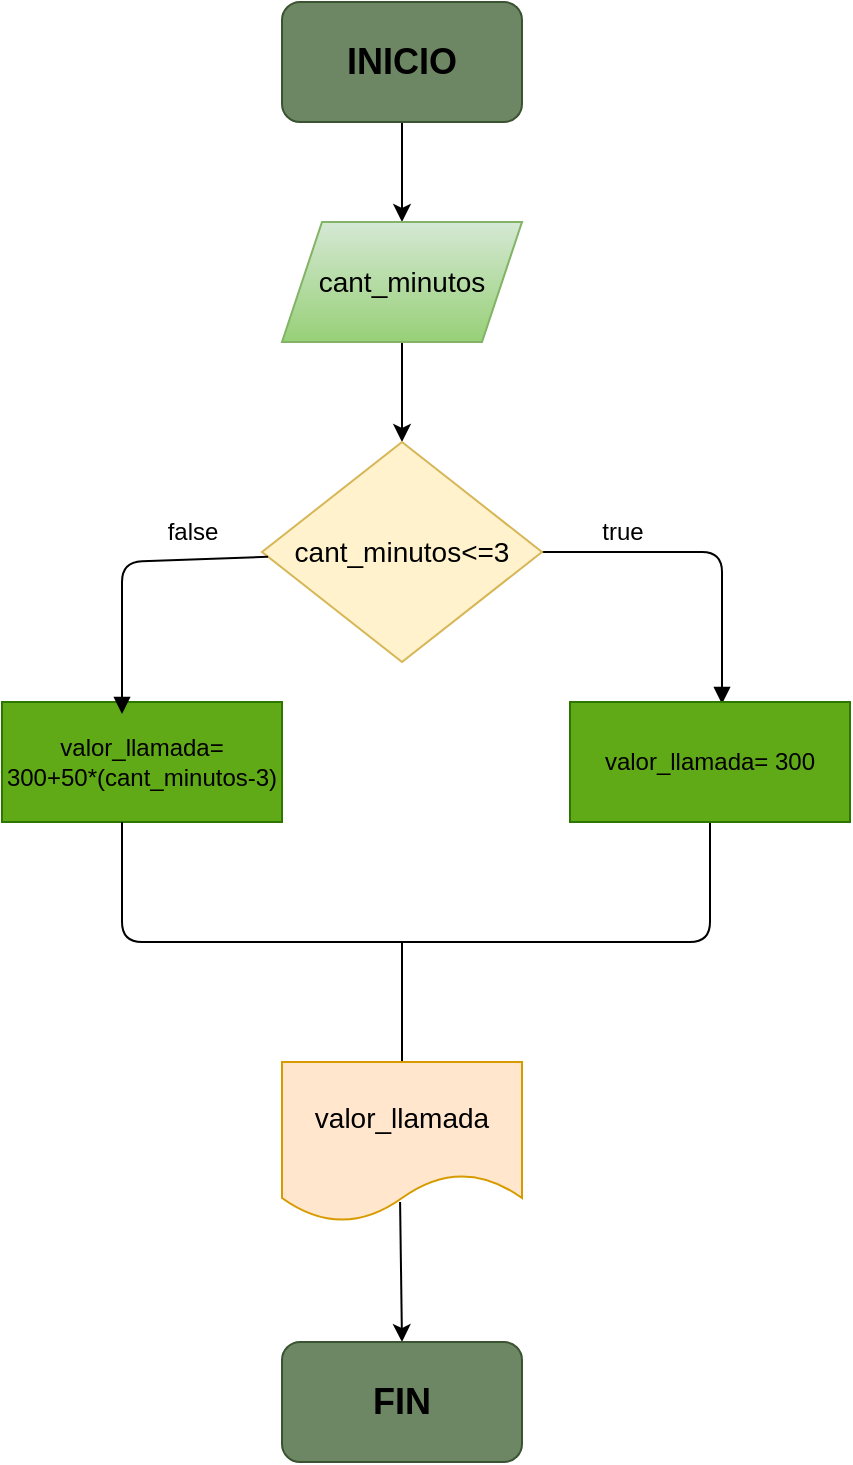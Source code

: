 <mxfile>
    <diagram id="D9E0Dv_NE4vFmnMQ8cMY" name="Página-1">
        <mxGraphModel dx="576" dy="461" grid="1" gridSize="10" guides="1" tooltips="1" connect="1" arrows="1" fold="1" page="1" pageScale="1" pageWidth="827" pageHeight="1169" math="0" shadow="0">
            <root>
                <mxCell id="0"/>
                <mxCell id="1" parent="0"/>
                <mxCell id="4" style="edgeStyle=none;html=1;" edge="1" parent="1" source="3">
                    <mxGeometry relative="1" as="geometry">
                        <mxPoint x="260" y="120" as="targetPoint"/>
                    </mxGeometry>
                </mxCell>
                <mxCell id="3" value="&lt;font style=&quot;font-size: 18px;&quot; color=&quot;#000000&quot;&gt;&lt;b&gt;INICIO&lt;/b&gt;&lt;/font&gt;" style="rounded=1;whiteSpace=wrap;html=1;fillColor=#6d8764;fontColor=#ffffff;strokeColor=#3A5431;" vertex="1" parent="1">
                    <mxGeometry x="200" y="10" width="120" height="60" as="geometry"/>
                </mxCell>
                <mxCell id="6" style="edgeStyle=none;html=1;" edge="1" parent="1" source="5">
                    <mxGeometry relative="1" as="geometry">
                        <mxPoint x="260" y="230" as="targetPoint"/>
                    </mxGeometry>
                </mxCell>
                <mxCell id="5" value="&lt;font style=&quot;font-size: 14px;&quot; color=&quot;#000000&quot;&gt;cant_minutos&lt;/font&gt;" style="shape=parallelogram;perimeter=parallelogramPerimeter;whiteSpace=wrap;html=1;fixedSize=1;fillColor=#d5e8d4;gradientColor=#97d077;strokeColor=#82b366;" vertex="1" parent="1">
                    <mxGeometry x="200" y="120" width="120" height="60" as="geometry"/>
                </mxCell>
                <mxCell id="21" style="edgeStyle=none;html=1;exitX=1;exitY=0.5;exitDx=0;exitDy=0;fontSize=18;fontColor=#000000;endArrow=block;endFill=1;" edge="1" parent="1" source="8">
                    <mxGeometry relative="1" as="geometry">
                        <mxPoint x="420" y="361" as="targetPoint"/>
                        <Array as="points">
                            <mxPoint x="420" y="285"/>
                        </Array>
                    </mxGeometry>
                </mxCell>
                <mxCell id="8" value="&lt;font style=&quot;font-size: 14px;&quot; color=&quot;#000000&quot;&gt;cant_minutos&amp;lt;=3&lt;/font&gt;" style="rhombus;whiteSpace=wrap;html=1;fillColor=#fff2cc;strokeColor=#d6b656;" vertex="1" parent="1">
                    <mxGeometry x="190" y="230" width="140" height="110" as="geometry"/>
                </mxCell>
                <mxCell id="11" value="true" style="text;html=1;align=center;verticalAlign=middle;resizable=0;points=[];autosize=1;strokeColor=none;fillColor=none;" vertex="1" parent="1">
                    <mxGeometry x="350" y="260" width="40" height="30" as="geometry"/>
                </mxCell>
                <mxCell id="13" value="false" style="text;html=1;align=center;verticalAlign=middle;resizable=0;points=[];autosize=1;strokeColor=none;fillColor=none;" vertex="1" parent="1">
                    <mxGeometry x="130" y="260" width="50" height="30" as="geometry"/>
                </mxCell>
                <mxCell id="16" value="&lt;font color=&quot;#000000&quot;&gt;valor_llamada= &lt;br&gt;300+50*(cant_minutos-3)&lt;/font&gt;" style="rounded=0;whiteSpace=wrap;html=1;fillColor=#60a917;fontColor=#ffffff;strokeColor=#2D7600;" vertex="1" parent="1">
                    <mxGeometry x="60" y="360" width="140" height="60" as="geometry"/>
                </mxCell>
                <mxCell id="26" style="edgeStyle=none;html=1;fontSize=18;fontColor=#000000;endArrow=none;endFill=0;" edge="1" parent="1" source="17">
                    <mxGeometry relative="1" as="geometry">
                        <mxPoint x="270" y="480" as="targetPoint"/>
                        <Array as="points">
                            <mxPoint x="414" y="480"/>
                        </Array>
                    </mxGeometry>
                </mxCell>
                <mxCell id="17" value="&lt;font color=&quot;#000000&quot;&gt;valor_llamada= 300&lt;/font&gt;" style="rounded=0;whiteSpace=wrap;html=1;fillColor=#60a917;fontColor=#ffffff;strokeColor=#2D7600;" vertex="1" parent="1">
                    <mxGeometry x="344" y="360" width="140" height="60" as="geometry"/>
                </mxCell>
                <mxCell id="19" style="edgeStyle=none;html=1;exitX=0.492;exitY=0.875;exitDx=0;exitDy=0;exitPerimeter=0;" edge="1" parent="1" source="18">
                    <mxGeometry relative="1" as="geometry">
                        <mxPoint x="260" y="680" as="targetPoint"/>
                    </mxGeometry>
                </mxCell>
                <mxCell id="28" style="edgeStyle=none;html=1;fontSize=18;fontColor=#000000;startArrow=none;startFill=0;endArrow=none;endFill=0;" edge="1" parent="1" source="18">
                    <mxGeometry relative="1" as="geometry">
                        <mxPoint x="260" y="480" as="targetPoint"/>
                    </mxGeometry>
                </mxCell>
                <mxCell id="18" value="&lt;font style=&quot;font-size: 14px;&quot; color=&quot;#000000&quot;&gt;valor_llamada&lt;/font&gt;" style="shape=document;whiteSpace=wrap;html=1;boundedLbl=1;fillColor=#ffe6cc;strokeColor=#d79b00;" vertex="1" parent="1">
                    <mxGeometry x="200" y="540" width="120" height="80" as="geometry"/>
                </mxCell>
                <mxCell id="20" value="&lt;font style=&quot;font-size: 18px;&quot; color=&quot;#000000&quot;&gt;&lt;b&gt;FIN&lt;/b&gt;&lt;/font&gt;" style="rounded=1;whiteSpace=wrap;html=1;fillColor=#6d8764;fontColor=#ffffff;strokeColor=#3A5431;" vertex="1" parent="1">
                    <mxGeometry x="200" y="680" width="120" height="60" as="geometry"/>
                </mxCell>
                <mxCell id="23" style="edgeStyle=none;html=1;fontSize=18;fontColor=#000000;endArrow=block;endFill=1;" edge="1" parent="1" source="8">
                    <mxGeometry relative="1" as="geometry">
                        <mxPoint x="30" y="290" as="sourcePoint"/>
                        <mxPoint x="120" y="366" as="targetPoint"/>
                        <Array as="points">
                            <mxPoint x="120" y="290"/>
                        </Array>
                    </mxGeometry>
                </mxCell>
                <mxCell id="27" style="edgeStyle=none;html=1;exitX=1;exitY=0.5;exitDx=0;exitDy=0;fontSize=18;fontColor=#000000;endArrow=none;endFill=0;startArrow=none;startFill=0;" edge="1" parent="1">
                    <mxGeometry relative="1" as="geometry">
                        <mxPoint x="120" y="420" as="sourcePoint"/>
                        <mxPoint x="270" y="480" as="targetPoint"/>
                        <Array as="points">
                            <mxPoint x="120" y="480"/>
                        </Array>
                    </mxGeometry>
                </mxCell>
            </root>
        </mxGraphModel>
    </diagram>
</mxfile>